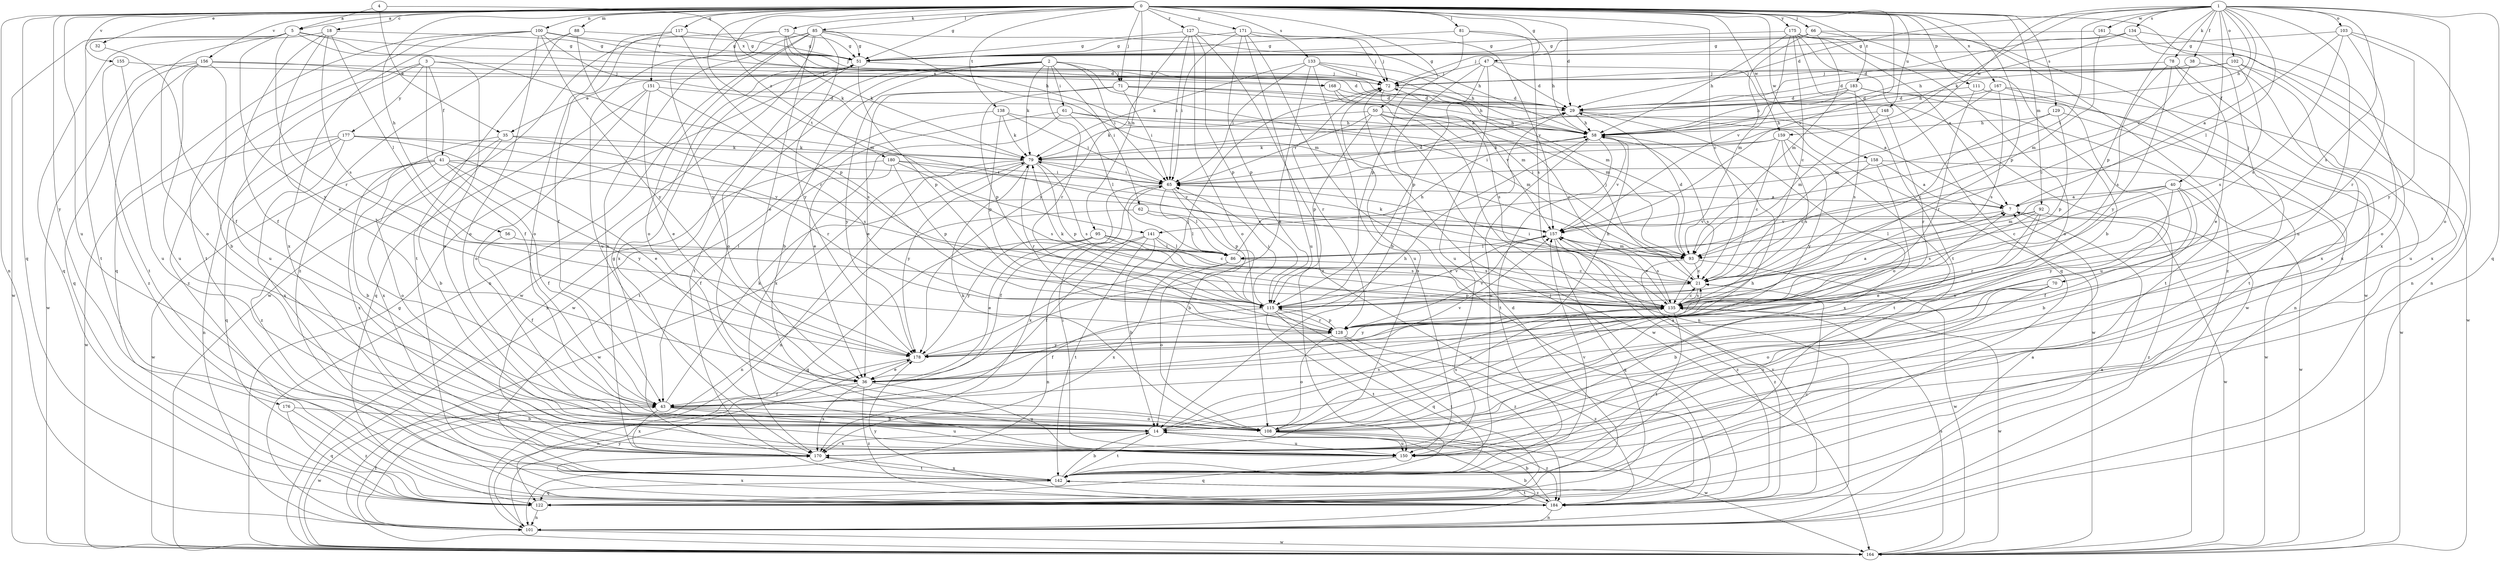 strict digraph  {
0;
1;
2;
3;
4;
5;
7;
14;
18;
21;
29;
32;
35;
36;
38;
40;
41;
43;
47;
50;
51;
56;
58;
61;
62;
65;
66;
70;
71;
72;
75;
78;
79;
81;
85;
86;
88;
92;
93;
95;
100;
101;
102;
103;
108;
111;
115;
117;
122;
127;
128;
129;
133;
134;
135;
138;
141;
142;
148;
150;
151;
155;
156;
157;
158;
159;
161;
164;
167;
168;
170;
171;
175;
176;
177;
178;
180;
183;
184;
0 -> 5  [label=a];
0 -> 18  [label=c];
0 -> 21  [label=c];
0 -> 29  [label=d];
0 -> 32  [label=e];
0 -> 47  [label=g];
0 -> 50  [label=g];
0 -> 51  [label=g];
0 -> 56  [label=h];
0 -> 66  [label=j];
0 -> 70  [label=j];
0 -> 71  [label=j];
0 -> 75  [label=k];
0 -> 81  [label=l];
0 -> 85  [label=l];
0 -> 88  [label=m];
0 -> 92  [label=m];
0 -> 95  [label=n];
0 -> 100  [label=n];
0 -> 101  [label=n];
0 -> 111  [label=p];
0 -> 115  [label=p];
0 -> 117  [label=q];
0 -> 122  [label=q];
0 -> 127  [label=r];
0 -> 129  [label=s];
0 -> 133  [label=s];
0 -> 138  [label=t];
0 -> 141  [label=t];
0 -> 148  [label=u];
0 -> 150  [label=u];
0 -> 151  [label=v];
0 -> 155  [label=v];
0 -> 156  [label=v];
0 -> 157  [label=v];
0 -> 158  [label=w];
0 -> 159  [label=w];
0 -> 167  [label=x];
0 -> 171  [label=y];
0 -> 175  [label=y];
0 -> 176  [label=y];
0 -> 180  [label=z];
0 -> 183  [label=z];
1 -> 29  [label=d];
1 -> 38  [label=f];
1 -> 40  [label=f];
1 -> 58  [label=h];
1 -> 78  [label=k];
1 -> 79  [label=k];
1 -> 86  [label=l];
1 -> 102  [label=o];
1 -> 103  [label=o];
1 -> 108  [label=o];
1 -> 115  [label=p];
1 -> 122  [label=q];
1 -> 134  [label=s];
1 -> 135  [label=s];
1 -> 141  [label=t];
1 -> 150  [label=u];
1 -> 157  [label=v];
1 -> 159  [label=w];
1 -> 161  [label=w];
2 -> 14  [label=b];
2 -> 35  [label=e];
2 -> 61  [label=i];
2 -> 62  [label=i];
2 -> 65  [label=i];
2 -> 71  [label=j];
2 -> 79  [label=k];
2 -> 93  [label=m];
2 -> 128  [label=r];
2 -> 142  [label=t];
2 -> 164  [label=w];
3 -> 41  [label=f];
3 -> 43  [label=f];
3 -> 108  [label=o];
3 -> 150  [label=u];
3 -> 168  [label=x];
3 -> 177  [label=y];
3 -> 184  [label=z];
4 -> 5  [label=a];
4 -> 35  [label=e];
4 -> 168  [label=x];
5 -> 51  [label=g];
5 -> 58  [label=h];
5 -> 93  [label=m];
5 -> 108  [label=o];
5 -> 128  [label=r];
5 -> 142  [label=t];
5 -> 164  [label=w];
5 -> 178  [label=y];
7 -> 157  [label=v];
7 -> 164  [label=w];
14 -> 21  [label=c];
14 -> 135  [label=s];
14 -> 142  [label=t];
14 -> 150  [label=u];
14 -> 170  [label=x];
18 -> 36  [label=e];
18 -> 43  [label=f];
18 -> 51  [label=g];
18 -> 86  [label=l];
18 -> 122  [label=q];
18 -> 135  [label=s];
21 -> 65  [label=i];
21 -> 72  [label=j];
21 -> 115  [label=p];
21 -> 135  [label=s];
29 -> 58  [label=h];
29 -> 108  [label=o];
29 -> 164  [label=w];
32 -> 43  [label=f];
35 -> 14  [label=b];
35 -> 79  [label=k];
35 -> 135  [label=s];
35 -> 170  [label=x];
35 -> 184  [label=z];
36 -> 43  [label=f];
36 -> 58  [label=h];
36 -> 150  [label=u];
36 -> 157  [label=v];
36 -> 170  [label=x];
36 -> 184  [label=z];
38 -> 21  [label=c];
38 -> 72  [label=j];
38 -> 170  [label=x];
40 -> 7  [label=a];
40 -> 14  [label=b];
40 -> 21  [label=c];
40 -> 43  [label=f];
40 -> 93  [label=m];
40 -> 164  [label=w];
40 -> 178  [label=y];
41 -> 14  [label=b];
41 -> 43  [label=f];
41 -> 65  [label=i];
41 -> 108  [label=o];
41 -> 157  [label=v];
41 -> 164  [label=w];
41 -> 170  [label=x];
41 -> 178  [label=y];
43 -> 14  [label=b];
43 -> 79  [label=k];
43 -> 108  [label=o];
43 -> 150  [label=u];
43 -> 164  [label=w];
43 -> 170  [label=x];
47 -> 14  [label=b];
47 -> 29  [label=d];
47 -> 72  [label=j];
47 -> 115  [label=p];
47 -> 150  [label=u];
47 -> 164  [label=w];
50 -> 21  [label=c];
50 -> 58  [label=h];
50 -> 65  [label=i];
50 -> 79  [label=k];
50 -> 101  [label=n];
50 -> 115  [label=p];
50 -> 164  [label=w];
51 -> 72  [label=j];
51 -> 108  [label=o];
51 -> 115  [label=p];
51 -> 170  [label=x];
56 -> 43  [label=f];
56 -> 86  [label=l];
58 -> 79  [label=k];
58 -> 135  [label=s];
58 -> 142  [label=t];
58 -> 150  [label=u];
58 -> 157  [label=v];
61 -> 36  [label=e];
61 -> 58  [label=h];
61 -> 86  [label=l];
61 -> 93  [label=m];
61 -> 170  [label=x];
62 -> 86  [label=l];
62 -> 101  [label=n];
62 -> 157  [label=v];
65 -> 7  [label=a];
65 -> 14  [label=b];
65 -> 29  [label=d];
65 -> 43  [label=f];
65 -> 86  [label=l];
65 -> 115  [label=p];
65 -> 170  [label=x];
66 -> 14  [label=b];
66 -> 51  [label=g];
66 -> 72  [label=j];
66 -> 93  [label=m];
66 -> 157  [label=v];
66 -> 184  [label=z];
70 -> 14  [label=b];
70 -> 108  [label=o];
70 -> 135  [label=s];
70 -> 150  [label=u];
71 -> 7  [label=a];
71 -> 29  [label=d];
71 -> 36  [label=e];
71 -> 65  [label=i];
71 -> 93  [label=m];
71 -> 115  [label=p];
71 -> 178  [label=y];
72 -> 29  [label=d];
72 -> 128  [label=r];
72 -> 135  [label=s];
72 -> 170  [label=x];
75 -> 29  [label=d];
75 -> 43  [label=f];
75 -> 51  [label=g];
75 -> 72  [label=j];
75 -> 79  [label=k];
75 -> 178  [label=y];
78 -> 36  [label=e];
78 -> 72  [label=j];
78 -> 135  [label=s];
78 -> 170  [label=x];
78 -> 178  [label=y];
79 -> 65  [label=i];
79 -> 101  [label=n];
79 -> 115  [label=p];
79 -> 128  [label=r];
79 -> 135  [label=s];
79 -> 164  [label=w];
79 -> 178  [label=y];
81 -> 51  [label=g];
81 -> 58  [label=h];
81 -> 115  [label=p];
81 -> 135  [label=s];
85 -> 36  [label=e];
85 -> 51  [label=g];
85 -> 58  [label=h];
85 -> 93  [label=m];
85 -> 101  [label=n];
85 -> 108  [label=o];
85 -> 150  [label=u];
85 -> 164  [label=w];
85 -> 170  [label=x];
85 -> 178  [label=y];
86 -> 21  [label=c];
86 -> 58  [label=h];
86 -> 108  [label=o];
86 -> 170  [label=x];
88 -> 51  [label=g];
88 -> 128  [label=r];
88 -> 142  [label=t];
88 -> 184  [label=z];
92 -> 36  [label=e];
92 -> 86  [label=l];
92 -> 128  [label=r];
92 -> 135  [label=s];
92 -> 157  [label=v];
92 -> 184  [label=z];
93 -> 21  [label=c];
93 -> 29  [label=d];
93 -> 79  [label=k];
93 -> 164  [label=w];
93 -> 184  [label=z];
95 -> 21  [label=c];
95 -> 36  [label=e];
95 -> 86  [label=l];
95 -> 122  [label=q];
95 -> 135  [label=s];
95 -> 178  [label=y];
100 -> 29  [label=d];
100 -> 51  [label=g];
100 -> 79  [label=k];
100 -> 108  [label=o];
100 -> 122  [label=q];
100 -> 142  [label=t];
100 -> 170  [label=x];
100 -> 178  [label=y];
101 -> 7  [label=a];
101 -> 14  [label=b];
101 -> 43  [label=f];
101 -> 164  [label=w];
101 -> 178  [label=y];
102 -> 29  [label=d];
102 -> 58  [label=h];
102 -> 72  [label=j];
102 -> 135  [label=s];
102 -> 150  [label=u];
102 -> 170  [label=x];
103 -> 7  [label=a];
103 -> 51  [label=g];
103 -> 101  [label=n];
103 -> 128  [label=r];
103 -> 135  [label=s];
103 -> 178  [label=y];
108 -> 7  [label=a];
108 -> 58  [label=h];
108 -> 79  [label=k];
108 -> 135  [label=s];
108 -> 150  [label=u];
108 -> 164  [label=w];
108 -> 184  [label=z];
111 -> 29  [label=d];
111 -> 128  [label=r];
111 -> 150  [label=u];
115 -> 7  [label=a];
115 -> 43  [label=f];
115 -> 65  [label=i];
115 -> 79  [label=k];
115 -> 122  [label=q];
115 -> 128  [label=r];
115 -> 142  [label=t];
115 -> 157  [label=v];
115 -> 184  [label=z];
117 -> 51  [label=g];
117 -> 108  [label=o];
117 -> 115  [label=p];
117 -> 164  [label=w];
122 -> 7  [label=a];
122 -> 21  [label=c];
122 -> 29  [label=d];
122 -> 101  [label=n];
127 -> 51  [label=g];
127 -> 65  [label=i];
127 -> 72  [label=j];
127 -> 108  [label=o];
127 -> 115  [label=p];
127 -> 178  [label=y];
127 -> 184  [label=z];
128 -> 58  [label=h];
128 -> 108  [label=o];
128 -> 115  [label=p];
128 -> 142  [label=t];
128 -> 157  [label=v];
128 -> 178  [label=y];
128 -> 184  [label=z];
129 -> 21  [label=c];
129 -> 58  [label=h];
129 -> 115  [label=p];
129 -> 164  [label=w];
133 -> 36  [label=e];
133 -> 58  [label=h];
133 -> 65  [label=i];
133 -> 72  [label=j];
133 -> 79  [label=k];
133 -> 93  [label=m];
133 -> 150  [label=u];
134 -> 29  [label=d];
134 -> 51  [label=g];
134 -> 58  [label=h];
134 -> 108  [label=o];
134 -> 170  [label=x];
135 -> 21  [label=c];
135 -> 142  [label=t];
135 -> 157  [label=v];
135 -> 164  [label=w];
135 -> 178  [label=y];
138 -> 58  [label=h];
138 -> 65  [label=i];
138 -> 79  [label=k];
138 -> 115  [label=p];
138 -> 142  [label=t];
141 -> 14  [label=b];
141 -> 43  [label=f];
141 -> 86  [label=l];
141 -> 101  [label=n];
141 -> 135  [label=s];
141 -> 142  [label=t];
142 -> 14  [label=b];
142 -> 122  [label=q];
142 -> 157  [label=v];
142 -> 170  [label=x];
142 -> 184  [label=z];
148 -> 58  [label=h];
148 -> 93  [label=m];
148 -> 128  [label=r];
150 -> 65  [label=i];
150 -> 122  [label=q];
151 -> 29  [label=d];
151 -> 36  [label=e];
151 -> 108  [label=o];
151 -> 122  [label=q];
151 -> 135  [label=s];
155 -> 72  [label=j];
155 -> 142  [label=t];
155 -> 150  [label=u];
156 -> 14  [label=b];
156 -> 29  [label=d];
156 -> 72  [label=j];
156 -> 122  [label=q];
156 -> 150  [label=u];
156 -> 164  [label=w];
156 -> 184  [label=z];
157 -> 86  [label=l];
157 -> 93  [label=m];
157 -> 122  [label=q];
157 -> 135  [label=s];
157 -> 184  [label=z];
158 -> 7  [label=a];
158 -> 21  [label=c];
158 -> 65  [label=i];
158 -> 164  [label=w];
158 -> 170  [label=x];
159 -> 21  [label=c];
159 -> 65  [label=i];
159 -> 79  [label=k];
159 -> 135  [label=s];
159 -> 142  [label=t];
159 -> 178  [label=y];
161 -> 51  [label=g];
161 -> 93  [label=m];
161 -> 101  [label=n];
164 -> 51  [label=g];
164 -> 135  [label=s];
167 -> 29  [label=d];
167 -> 93  [label=m];
167 -> 135  [label=s];
167 -> 142  [label=t];
167 -> 164  [label=w];
168 -> 29  [label=d];
168 -> 58  [label=h];
168 -> 157  [label=v];
170 -> 51  [label=g];
170 -> 142  [label=t];
171 -> 51  [label=g];
171 -> 65  [label=i];
171 -> 72  [label=j];
171 -> 115  [label=p];
171 -> 150  [label=u];
171 -> 157  [label=v];
171 -> 184  [label=z];
175 -> 7  [label=a];
175 -> 21  [label=c];
175 -> 51  [label=g];
175 -> 58  [label=h];
175 -> 93  [label=m];
175 -> 108  [label=o];
175 -> 122  [label=q];
175 -> 142  [label=t];
175 -> 164  [label=w];
176 -> 14  [label=b];
176 -> 122  [label=q];
176 -> 184  [label=z];
177 -> 36  [label=e];
177 -> 79  [label=k];
177 -> 101  [label=n];
177 -> 122  [label=q];
177 -> 128  [label=r];
177 -> 164  [label=w];
177 -> 170  [label=x];
178 -> 36  [label=e];
178 -> 72  [label=j];
178 -> 101  [label=n];
180 -> 43  [label=f];
180 -> 65  [label=i];
180 -> 115  [label=p];
180 -> 135  [label=s];
180 -> 157  [label=v];
180 -> 170  [label=x];
183 -> 29  [label=d];
183 -> 58  [label=h];
183 -> 79  [label=k];
183 -> 101  [label=n];
183 -> 135  [label=s];
183 -> 142  [label=t];
184 -> 14  [label=b];
184 -> 72  [label=j];
184 -> 101  [label=n];
184 -> 142  [label=t];
184 -> 157  [label=v];
184 -> 170  [label=x];
184 -> 178  [label=y];
}
